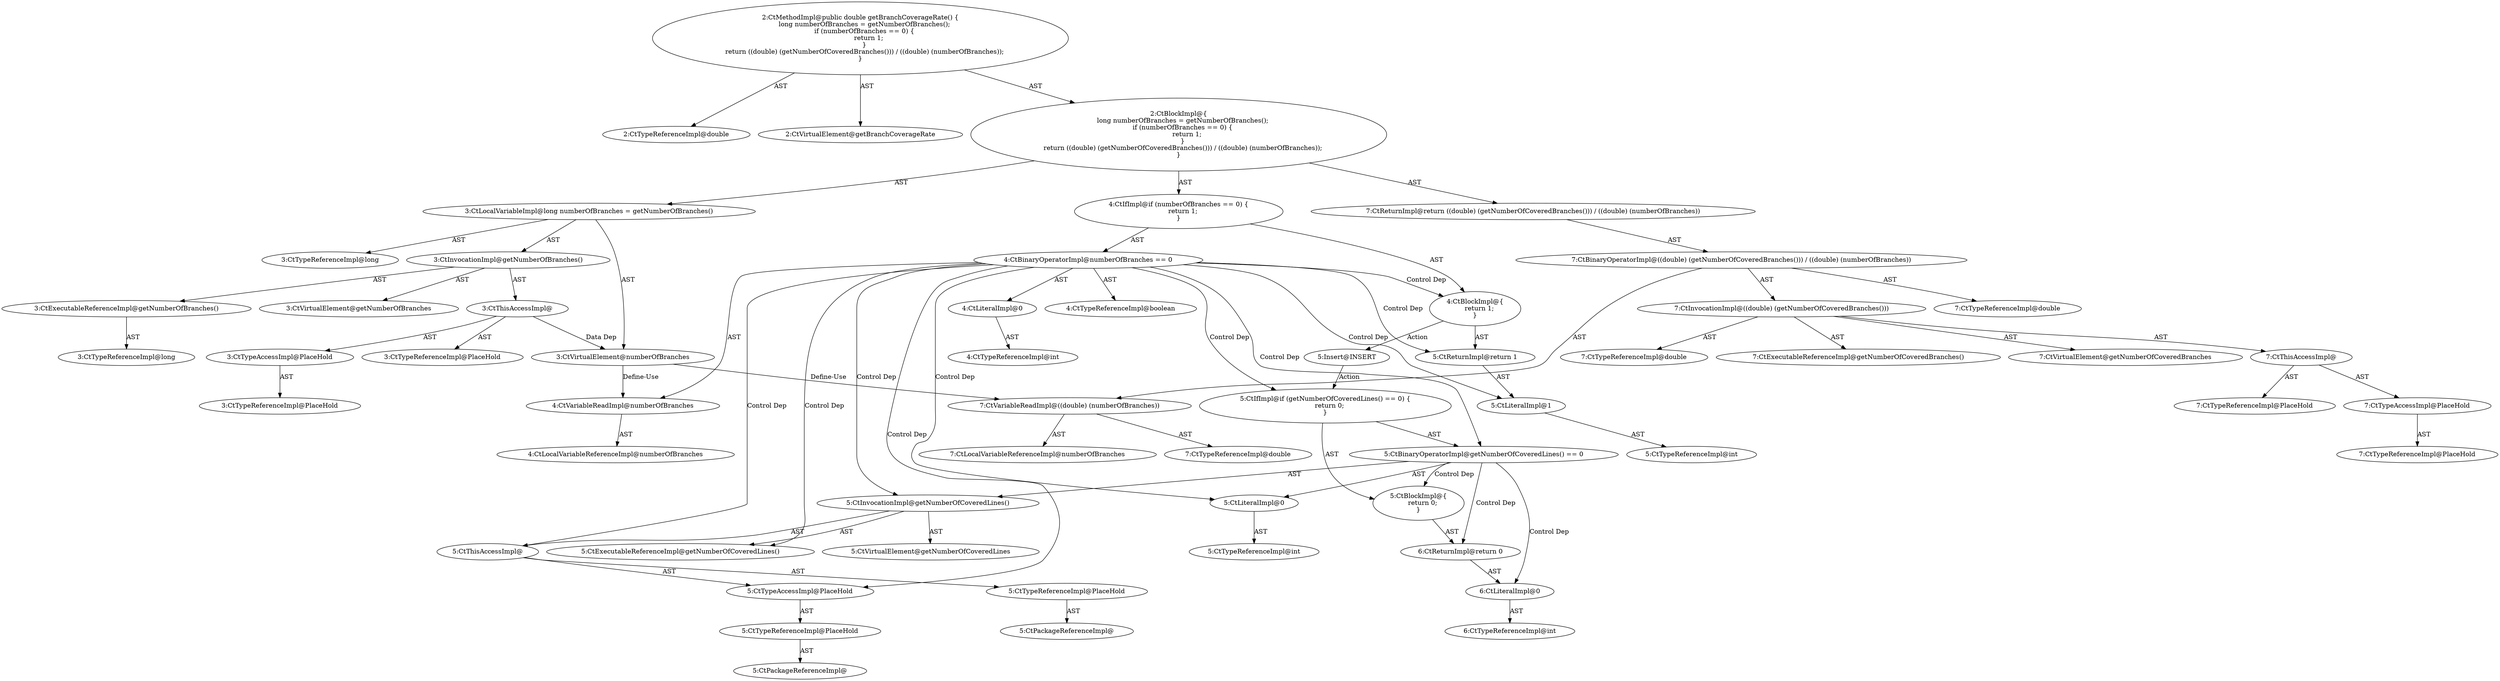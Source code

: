 digraph "getBranchCoverageRate#?" {
0 [label="2:CtTypeReferenceImpl@double" shape=ellipse]
1 [label="2:CtVirtualElement@getBranchCoverageRate" shape=ellipse]
2 [label="3:CtTypeReferenceImpl@long" shape=ellipse]
3 [label="3:CtExecutableReferenceImpl@getNumberOfBranches()" shape=ellipse]
4 [label="3:CtTypeReferenceImpl@long" shape=ellipse]
5 [label="3:CtVirtualElement@getNumberOfBranches" shape=ellipse]
6 [label="3:CtTypeAccessImpl@PlaceHold" shape=ellipse]
7 [label="3:CtTypeReferenceImpl@PlaceHold" shape=ellipse]
8 [label="3:CtThisAccessImpl@" shape=ellipse]
9 [label="3:CtTypeReferenceImpl@PlaceHold" shape=ellipse]
10 [label="3:CtInvocationImpl@getNumberOfBranches()" shape=ellipse]
11 [label="3:CtVirtualElement@numberOfBranches" shape=ellipse]
12 [label="3:CtLocalVariableImpl@long numberOfBranches = getNumberOfBranches()" shape=ellipse]
13 [label="4:CtVariableReadImpl@numberOfBranches" shape=ellipse]
14 [label="4:CtLocalVariableReferenceImpl@numberOfBranches" shape=ellipse]
15 [label="4:CtLiteralImpl@0" shape=ellipse]
16 [label="4:CtTypeReferenceImpl@int" shape=ellipse]
17 [label="4:CtBinaryOperatorImpl@numberOfBranches == 0" shape=ellipse]
18 [label="4:CtTypeReferenceImpl@boolean" shape=ellipse]
19 [label="5:CtLiteralImpl@1" shape=ellipse]
20 [label="5:CtTypeReferenceImpl@int" shape=ellipse]
21 [label="5:CtReturnImpl@return 1" shape=ellipse]
22 [label="4:CtBlockImpl@\{
    return 1;
\}" shape=ellipse]
23 [label="4:CtIfImpl@if (numberOfBranches == 0) \{
    return 1;
\}" shape=ellipse]
24 [label="7:CtExecutableReferenceImpl@getNumberOfCoveredBranches()" shape=ellipse]
25 [label="7:CtVirtualElement@getNumberOfCoveredBranches" shape=ellipse]
26 [label="7:CtTypeAccessImpl@PlaceHold" shape=ellipse]
27 [label="7:CtTypeReferenceImpl@PlaceHold" shape=ellipse]
28 [label="7:CtThisAccessImpl@" shape=ellipse]
29 [label="7:CtTypeReferenceImpl@PlaceHold" shape=ellipse]
30 [label="7:CtInvocationImpl@((double) (getNumberOfCoveredBranches()))" shape=ellipse]
31 [label="7:CtTypeReferenceImpl@double" shape=ellipse]
32 [label="7:CtVariableReadImpl@((double) (numberOfBranches))" shape=ellipse]
33 [label="7:CtTypeReferenceImpl@double" shape=ellipse]
34 [label="7:CtLocalVariableReferenceImpl@numberOfBranches" shape=ellipse]
35 [label="7:CtBinaryOperatorImpl@((double) (getNumberOfCoveredBranches())) / ((double) (numberOfBranches))" shape=ellipse]
36 [label="7:CtTypeReferenceImpl@double" shape=ellipse]
37 [label="7:CtReturnImpl@return ((double) (getNumberOfCoveredBranches())) / ((double) (numberOfBranches))" shape=ellipse]
38 [label="2:CtBlockImpl@\{
    long numberOfBranches = getNumberOfBranches();
    if (numberOfBranches == 0) \{
        return 1;
    \}
    return ((double) (getNumberOfCoveredBranches())) / ((double) (numberOfBranches));
\}" shape=ellipse]
39 [label="2:CtMethodImpl@public double getBranchCoverageRate() \{
    long numberOfBranches = getNumberOfBranches();
    if (numberOfBranches == 0) \{
        return 1;
    \}
    return ((double) (getNumberOfCoveredBranches())) / ((double) (numberOfBranches));
\}" shape=ellipse]
40 [label="5:Insert@INSERT" shape=ellipse]
41 [label="5:CtPackageReferenceImpl@" shape=ellipse]
42 [label="5:CtTypeReferenceImpl@PlaceHold" shape=ellipse]
43 [label="5:CtPackageReferenceImpl@" shape=ellipse]
44 [label="5:CtTypeReferenceImpl@PlaceHold" shape=ellipse]
45 [label="5:CtTypeAccessImpl@PlaceHold" shape=ellipse]
46 [label="5:CtThisAccessImpl@" shape=ellipse]
47 [label="5:CtExecutableReferenceImpl@getNumberOfCoveredLines()" shape=ellipse]
48 [label="5:CtInvocationImpl@getNumberOfCoveredLines()" shape=ellipse]
49 [label="5:CtVirtualElement@getNumberOfCoveredLines" shape=ellipse]
50 [label="5:CtTypeReferenceImpl@int" shape=ellipse]
51 [label="5:CtLiteralImpl@0" shape=ellipse]
52 [label="5:CtBinaryOperatorImpl@getNumberOfCoveredLines() == 0" shape=ellipse]
53 [label="6:CtTypeReferenceImpl@int" shape=ellipse]
54 [label="6:CtLiteralImpl@0" shape=ellipse]
55 [label="6:CtReturnImpl@return 0" shape=ellipse]
56 [label="5:CtBlockImpl@\{
    return 0;
\}" shape=ellipse]
57 [label="5:CtIfImpl@if (getNumberOfCoveredLines() == 0) \{
    return 0;
\}" shape=ellipse]
3 -> 4 [label="AST"];
6 -> 7 [label="AST"];
8 -> 9 [label="AST"];
8 -> 6 [label="AST"];
8 -> 11 [label="Data Dep"];
10 -> 5 [label="AST"];
10 -> 8 [label="AST"];
10 -> 3 [label="AST"];
11 -> 13 [label="Define-Use"];
11 -> 32 [label="Define-Use"];
12 -> 11 [label="AST"];
12 -> 2 [label="AST"];
12 -> 10 [label="AST"];
13 -> 14 [label="AST"];
15 -> 16 [label="AST"];
17 -> 18 [label="AST"];
17 -> 13 [label="AST"];
17 -> 15 [label="AST"];
17 -> 22 [label="Control Dep"];
17 -> 21 [label="Control Dep"];
17 -> 19 [label="Control Dep"];
17 -> 45 [label="Control Dep"];
17 -> 46 [label="Control Dep"];
17 -> 47 [label="Control Dep"];
17 -> 48 [label="Control Dep"];
17 -> 51 [label="Control Dep"];
17 -> 52 [label="Control Dep"];
17 -> 57 [label="Control Dep"];
19 -> 20 [label="AST"];
21 -> 19 [label="AST"];
22 -> 21 [label="AST"];
22 -> 40 [label="Action"];
23 -> 17 [label="AST"];
23 -> 22 [label="AST"];
26 -> 27 [label="AST"];
28 -> 29 [label="AST"];
28 -> 26 [label="AST"];
30 -> 25 [label="AST"];
30 -> 31 [label="AST"];
30 -> 28 [label="AST"];
30 -> 24 [label="AST"];
32 -> 33 [label="AST"];
32 -> 34 [label="AST"];
35 -> 36 [label="AST"];
35 -> 30 [label="AST"];
35 -> 32 [label="AST"];
37 -> 35 [label="AST"];
38 -> 12 [label="AST"];
38 -> 23 [label="AST"];
38 -> 37 [label="AST"];
39 -> 1 [label="AST"];
39 -> 0 [label="AST"];
39 -> 38 [label="AST"];
40 -> 57 [label="Action"];
42 -> 41 [label="AST"];
44 -> 43 [label="AST"];
45 -> 44 [label="AST"];
46 -> 42 [label="AST"];
46 -> 45 [label="AST"];
48 -> 49 [label="AST"];
48 -> 46 [label="AST"];
48 -> 47 [label="AST"];
51 -> 50 [label="AST"];
52 -> 48 [label="AST"];
52 -> 51 [label="AST"];
52 -> 56 [label="Control Dep"];
52 -> 55 [label="Control Dep"];
52 -> 54 [label="Control Dep"];
54 -> 53 [label="AST"];
55 -> 54 [label="AST"];
56 -> 55 [label="AST"];
57 -> 52 [label="AST"];
57 -> 56 [label="AST"];
}